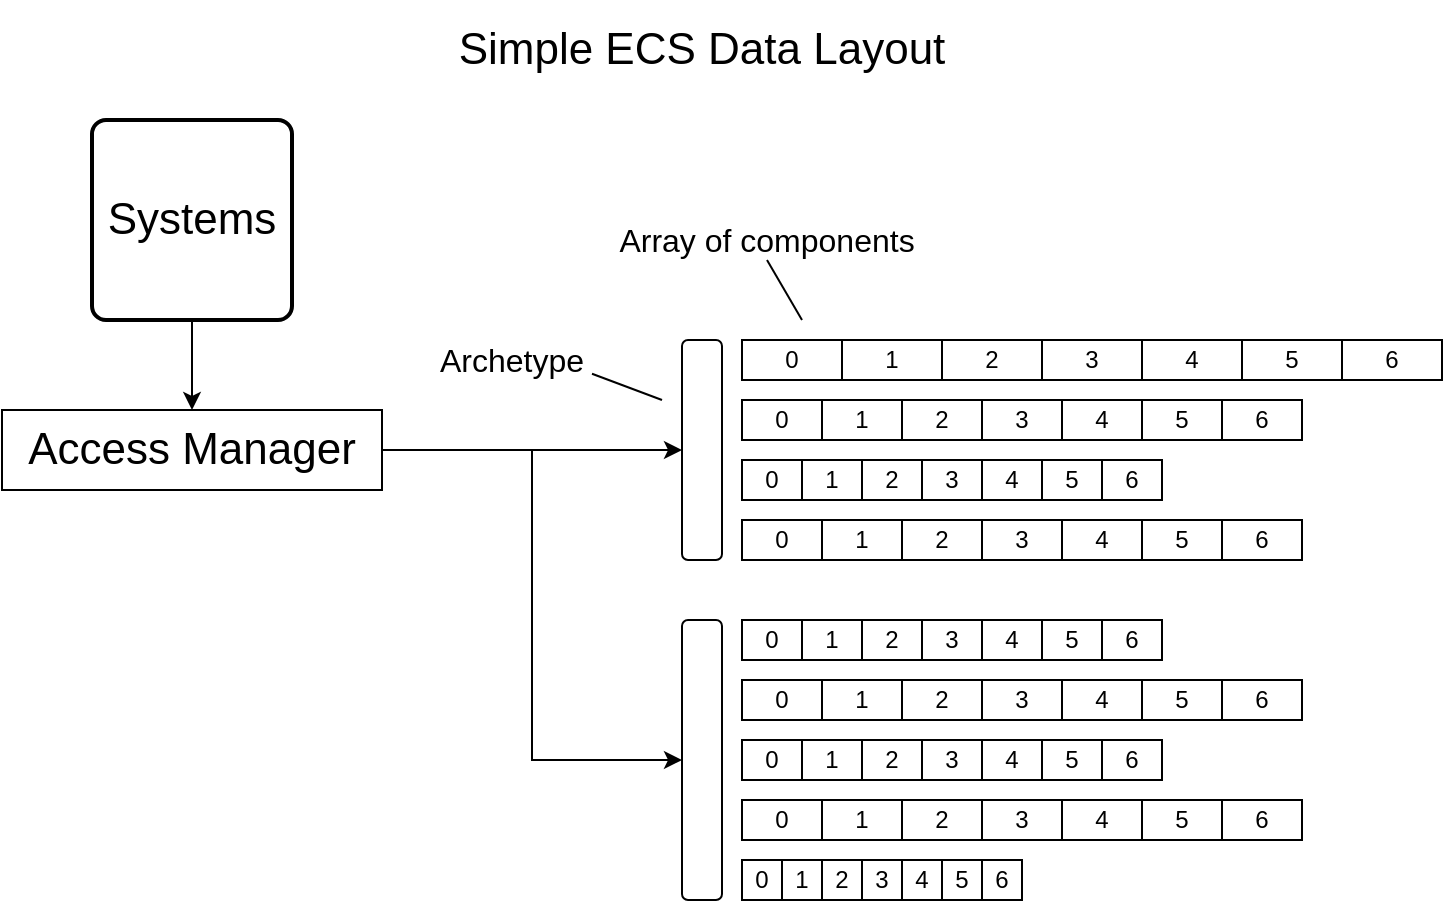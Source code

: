 <mxfile version="13.10.9" type="github" pages="2">
  <diagram id="MGtYckDk1e_mz4lWe_g5" name="Page-1">
    <mxGraphModel dx="1020" dy="703" grid="1" gridSize="10" guides="1" tooltips="1" connect="1" arrows="1" fold="1" page="1" pageScale="1" pageWidth="850" pageHeight="600" math="0" shadow="0">
      <root>
        <mxCell id="0" />
        <mxCell id="1" parent="0" />
        <mxCell id="2JHQKx7xsulP505j_aK_-2" value="" style="rounded=1;whiteSpace=wrap;html=1;" parent="1" vertex="1">
          <mxGeometry x="380" y="420" width="20" height="140" as="geometry" />
        </mxCell>
        <mxCell id="2JHQKx7xsulP505j_aK_-19" value="0" style="rounded=0;whiteSpace=wrap;html=1;" parent="1" vertex="1">
          <mxGeometry x="410" y="450" width="40" height="20" as="geometry" />
        </mxCell>
        <mxCell id="2JHQKx7xsulP505j_aK_-20" value="0" style="rounded=0;whiteSpace=wrap;html=1;" parent="1" vertex="1">
          <mxGeometry x="410" y="480" width="30" height="20" as="geometry" />
        </mxCell>
        <mxCell id="2JHQKx7xsulP505j_aK_-21" value="0" style="rounded=0;whiteSpace=wrap;html=1;" parent="1" vertex="1">
          <mxGeometry x="410" y="510" width="40" height="20" as="geometry" />
        </mxCell>
        <mxCell id="2JHQKx7xsulP505j_aK_-22" value="0" style="rounded=0;whiteSpace=wrap;html=1;" parent="1" vertex="1">
          <mxGeometry x="410" y="540" width="20" height="20" as="geometry" />
        </mxCell>
        <mxCell id="2JHQKx7xsulP505j_aK_-23" value="1" style="rounded=0;whiteSpace=wrap;html=1;" parent="1" vertex="1">
          <mxGeometry x="450" y="450" width="40" height="20" as="geometry" />
        </mxCell>
        <mxCell id="2JHQKx7xsulP505j_aK_-24" value="2" style="rounded=0;whiteSpace=wrap;html=1;" parent="1" vertex="1">
          <mxGeometry x="490" y="450" width="40" height="20" as="geometry" />
        </mxCell>
        <mxCell id="2JHQKx7xsulP505j_aK_-25" value="3" style="rounded=0;whiteSpace=wrap;html=1;" parent="1" vertex="1">
          <mxGeometry x="530" y="450" width="40" height="20" as="geometry" />
        </mxCell>
        <mxCell id="2JHQKx7xsulP505j_aK_-26" value="6" style="rounded=0;whiteSpace=wrap;html=1;" parent="1" vertex="1">
          <mxGeometry x="650" y="450" width="40" height="20" as="geometry" />
        </mxCell>
        <mxCell id="2JHQKx7xsulP505j_aK_-27" value="4" style="rounded=0;whiteSpace=wrap;html=1;" parent="1" vertex="1">
          <mxGeometry x="570" y="450" width="40" height="20" as="geometry" />
        </mxCell>
        <mxCell id="2JHQKx7xsulP505j_aK_-28" value="5" style="rounded=0;whiteSpace=wrap;html=1;" parent="1" vertex="1">
          <mxGeometry x="610" y="450" width="40" height="20" as="geometry" />
        </mxCell>
        <mxCell id="2JHQKx7xsulP505j_aK_-29" value="1" style="rounded=0;whiteSpace=wrap;html=1;" parent="1" vertex="1">
          <mxGeometry x="440" y="480" width="30" height="20" as="geometry" />
        </mxCell>
        <mxCell id="2JHQKx7xsulP505j_aK_-30" value="2" style="rounded=0;whiteSpace=wrap;html=1;" parent="1" vertex="1">
          <mxGeometry x="470" y="480" width="30" height="20" as="geometry" />
        </mxCell>
        <mxCell id="2JHQKx7xsulP505j_aK_-31" value="3" style="rounded=0;whiteSpace=wrap;html=1;" parent="1" vertex="1">
          <mxGeometry x="500" y="480" width="30" height="20" as="geometry" />
        </mxCell>
        <mxCell id="2JHQKx7xsulP505j_aK_-32" value="4" style="rounded=0;whiteSpace=wrap;html=1;" parent="1" vertex="1">
          <mxGeometry x="530" y="480" width="30" height="20" as="geometry" />
        </mxCell>
        <mxCell id="2JHQKx7xsulP505j_aK_-33" value="5" style="rounded=0;whiteSpace=wrap;html=1;" parent="1" vertex="1">
          <mxGeometry x="560" y="480" width="30" height="20" as="geometry" />
        </mxCell>
        <mxCell id="2JHQKx7xsulP505j_aK_-34" value="6" style="rounded=0;whiteSpace=wrap;html=1;" parent="1" vertex="1">
          <mxGeometry x="590" y="480" width="30" height="20" as="geometry" />
        </mxCell>
        <mxCell id="2JHQKx7xsulP505j_aK_-35" value="1" style="rounded=0;whiteSpace=wrap;html=1;" parent="1" vertex="1">
          <mxGeometry x="450" y="510" width="40" height="20" as="geometry" />
        </mxCell>
        <mxCell id="2JHQKx7xsulP505j_aK_-36" value="2" style="rounded=0;whiteSpace=wrap;html=1;" parent="1" vertex="1">
          <mxGeometry x="490" y="510" width="40" height="20" as="geometry" />
        </mxCell>
        <mxCell id="2JHQKx7xsulP505j_aK_-37" value="3" style="rounded=0;whiteSpace=wrap;html=1;" parent="1" vertex="1">
          <mxGeometry x="530" y="510" width="40" height="20" as="geometry" />
        </mxCell>
        <mxCell id="2JHQKx7xsulP505j_aK_-38" value="4" style="rounded=0;whiteSpace=wrap;html=1;" parent="1" vertex="1">
          <mxGeometry x="570" y="510" width="40" height="20" as="geometry" />
        </mxCell>
        <mxCell id="2JHQKx7xsulP505j_aK_-39" value="5" style="rounded=0;whiteSpace=wrap;html=1;" parent="1" vertex="1">
          <mxGeometry x="610" y="510" width="40" height="20" as="geometry" />
        </mxCell>
        <mxCell id="2JHQKx7xsulP505j_aK_-40" value="6" style="rounded=0;whiteSpace=wrap;html=1;" parent="1" vertex="1">
          <mxGeometry x="650" y="510" width="40" height="20" as="geometry" />
        </mxCell>
        <mxCell id="2JHQKx7xsulP505j_aK_-41" value="1" style="rounded=0;whiteSpace=wrap;html=1;" parent="1" vertex="1">
          <mxGeometry x="430" y="540" width="20" height="20" as="geometry" />
        </mxCell>
        <mxCell id="2JHQKx7xsulP505j_aK_-42" value="2" style="rounded=0;whiteSpace=wrap;html=1;" parent="1" vertex="1">
          <mxGeometry x="450" y="540" width="20" height="20" as="geometry" />
        </mxCell>
        <mxCell id="2JHQKx7xsulP505j_aK_-43" value="3" style="rounded=0;whiteSpace=wrap;html=1;" parent="1" vertex="1">
          <mxGeometry x="470" y="540" width="20" height="20" as="geometry" />
        </mxCell>
        <mxCell id="2JHQKx7xsulP505j_aK_-44" value="4" style="rounded=0;whiteSpace=wrap;html=1;" parent="1" vertex="1">
          <mxGeometry x="490" y="540" width="20" height="20" as="geometry" />
        </mxCell>
        <mxCell id="2JHQKx7xsulP505j_aK_-45" value="5" style="rounded=0;whiteSpace=wrap;html=1;" parent="1" vertex="1">
          <mxGeometry x="510" y="540" width="20" height="20" as="geometry" />
        </mxCell>
        <mxCell id="2JHQKx7xsulP505j_aK_-46" value="6" style="rounded=0;whiteSpace=wrap;html=1;" parent="1" vertex="1">
          <mxGeometry x="530" y="540" width="20" height="20" as="geometry" />
        </mxCell>
        <mxCell id="2JHQKx7xsulP505j_aK_-53" value="" style="rounded=1;whiteSpace=wrap;html=1;" parent="1" vertex="1">
          <mxGeometry x="380" y="280" width="20" height="110" as="geometry" />
        </mxCell>
        <mxCell id="2JHQKx7xsulP505j_aK_-54" value="0" style="rounded=0;whiteSpace=wrap;html=1;" parent="1" vertex="1">
          <mxGeometry x="410" y="280" width="50" height="20" as="geometry" />
        </mxCell>
        <mxCell id="2JHQKx7xsulP505j_aK_-55" value="0" style="rounded=0;whiteSpace=wrap;html=1;" parent="1" vertex="1">
          <mxGeometry x="410" y="340" width="30" height="20" as="geometry" />
        </mxCell>
        <mxCell id="2JHQKx7xsulP505j_aK_-56" value="0" style="rounded=0;whiteSpace=wrap;html=1;" parent="1" vertex="1">
          <mxGeometry x="410" y="310" width="40" height="20" as="geometry" />
        </mxCell>
        <mxCell id="2JHQKx7xsulP505j_aK_-58" value="1" style="rounded=0;whiteSpace=wrap;html=1;" parent="1" vertex="1">
          <mxGeometry x="460" y="280" width="50" height="20" as="geometry" />
        </mxCell>
        <mxCell id="2JHQKx7xsulP505j_aK_-59" value="2" style="rounded=0;whiteSpace=wrap;html=1;" parent="1" vertex="1">
          <mxGeometry x="510" y="280" width="50" height="20" as="geometry" />
        </mxCell>
        <mxCell id="2JHQKx7xsulP505j_aK_-64" value="1" style="rounded=0;whiteSpace=wrap;html=1;" parent="1" vertex="1">
          <mxGeometry x="440" y="340" width="30" height="20" as="geometry" />
        </mxCell>
        <mxCell id="2JHQKx7xsulP505j_aK_-65" value="2" style="rounded=0;whiteSpace=wrap;html=1;" parent="1" vertex="1">
          <mxGeometry x="470" y="340" width="30" height="20" as="geometry" />
        </mxCell>
        <mxCell id="2JHQKx7xsulP505j_aK_-66" value="3" style="rounded=0;whiteSpace=wrap;html=1;" parent="1" vertex="1">
          <mxGeometry x="500" y="340" width="30" height="20" as="geometry" />
        </mxCell>
        <mxCell id="2JHQKx7xsulP505j_aK_-67" value="4" style="rounded=0;whiteSpace=wrap;html=1;" parent="1" vertex="1">
          <mxGeometry x="530" y="340" width="30" height="20" as="geometry" />
        </mxCell>
        <mxCell id="2JHQKx7xsulP505j_aK_-68" value="5" style="rounded=0;whiteSpace=wrap;html=1;" parent="1" vertex="1">
          <mxGeometry x="560" y="340" width="30" height="20" as="geometry" />
        </mxCell>
        <mxCell id="2JHQKx7xsulP505j_aK_-69" value="6" style="rounded=0;whiteSpace=wrap;html=1;" parent="1" vertex="1">
          <mxGeometry x="590" y="340" width="30" height="20" as="geometry" />
        </mxCell>
        <mxCell id="2JHQKx7xsulP505j_aK_-70" value="1" style="rounded=0;whiteSpace=wrap;html=1;" parent="1" vertex="1">
          <mxGeometry x="450" y="310" width="40" height="20" as="geometry" />
        </mxCell>
        <mxCell id="2JHQKx7xsulP505j_aK_-71" value="2" style="rounded=0;whiteSpace=wrap;html=1;" parent="1" vertex="1">
          <mxGeometry x="490" y="310" width="40" height="20" as="geometry" />
        </mxCell>
        <mxCell id="2JHQKx7xsulP505j_aK_-72" value="3" style="rounded=0;whiteSpace=wrap;html=1;" parent="1" vertex="1">
          <mxGeometry x="530" y="310" width="40" height="20" as="geometry" />
        </mxCell>
        <mxCell id="2JHQKx7xsulP505j_aK_-73" value="4" style="rounded=0;whiteSpace=wrap;html=1;" parent="1" vertex="1">
          <mxGeometry x="570" y="310" width="40" height="20" as="geometry" />
        </mxCell>
        <mxCell id="2JHQKx7xsulP505j_aK_-74" value="5" style="rounded=0;whiteSpace=wrap;html=1;" parent="1" vertex="1">
          <mxGeometry x="610" y="310" width="40" height="20" as="geometry" />
        </mxCell>
        <mxCell id="2JHQKx7xsulP505j_aK_-75" value="6" style="rounded=0;whiteSpace=wrap;html=1;" parent="1" vertex="1">
          <mxGeometry x="650" y="310" width="40" height="20" as="geometry" />
        </mxCell>
        <mxCell id="2JHQKx7xsulP505j_aK_-83" value="3" style="rounded=0;whiteSpace=wrap;html=1;" parent="1" vertex="1">
          <mxGeometry x="560" y="280" width="50" height="20" as="geometry" />
        </mxCell>
        <mxCell id="2JHQKx7xsulP505j_aK_-84" value="4" style="rounded=0;whiteSpace=wrap;html=1;" parent="1" vertex="1">
          <mxGeometry x="610" y="280" width="50" height="20" as="geometry" />
        </mxCell>
        <mxCell id="2JHQKx7xsulP505j_aK_-85" value="5" style="rounded=0;whiteSpace=wrap;html=1;" parent="1" vertex="1">
          <mxGeometry x="660" y="280" width="50" height="20" as="geometry" />
        </mxCell>
        <mxCell id="2JHQKx7xsulP505j_aK_-86" value="6" style="rounded=0;whiteSpace=wrap;html=1;" parent="1" vertex="1">
          <mxGeometry x="710" y="280" width="50" height="20" as="geometry" />
        </mxCell>
        <mxCell id="2JHQKx7xsulP505j_aK_-87" value="0" style="rounded=0;whiteSpace=wrap;html=1;" parent="1" vertex="1">
          <mxGeometry x="410" y="370" width="40" height="20" as="geometry" />
        </mxCell>
        <mxCell id="2JHQKx7xsulP505j_aK_-88" value="1" style="rounded=0;whiteSpace=wrap;html=1;" parent="1" vertex="1">
          <mxGeometry x="450" y="370" width="40" height="20" as="geometry" />
        </mxCell>
        <mxCell id="2JHQKx7xsulP505j_aK_-89" value="2" style="rounded=0;whiteSpace=wrap;html=1;" parent="1" vertex="1">
          <mxGeometry x="490" y="370" width="40" height="20" as="geometry" />
        </mxCell>
        <mxCell id="2JHQKx7xsulP505j_aK_-90" value="3" style="rounded=0;whiteSpace=wrap;html=1;" parent="1" vertex="1">
          <mxGeometry x="530" y="370" width="40" height="20" as="geometry" />
        </mxCell>
        <mxCell id="2JHQKx7xsulP505j_aK_-91" value="4" style="rounded=0;whiteSpace=wrap;html=1;" parent="1" vertex="1">
          <mxGeometry x="570" y="370" width="40" height="20" as="geometry" />
        </mxCell>
        <mxCell id="2JHQKx7xsulP505j_aK_-92" value="5" style="rounded=0;whiteSpace=wrap;html=1;" parent="1" vertex="1">
          <mxGeometry x="610" y="370" width="40" height="20" as="geometry" />
        </mxCell>
        <mxCell id="2JHQKx7xsulP505j_aK_-93" value="6" style="rounded=0;whiteSpace=wrap;html=1;" parent="1" vertex="1">
          <mxGeometry x="650" y="370" width="40" height="20" as="geometry" />
        </mxCell>
        <mxCell id="2JHQKx7xsulP505j_aK_-94" value="Archetype" style="text;html=1;strokeColor=none;fillColor=none;align=center;verticalAlign=middle;whiteSpace=wrap;rounded=0;fontSize=16;" parent="1" vertex="1">
          <mxGeometry x="255" y="276.25" width="80" height="27.5" as="geometry" />
        </mxCell>
        <mxCell id="2JHQKx7xsulP505j_aK_-98" value="0" style="rounded=0;whiteSpace=wrap;html=1;" parent="1" vertex="1">
          <mxGeometry x="410" y="420" width="30" height="20" as="geometry" />
        </mxCell>
        <mxCell id="2JHQKx7xsulP505j_aK_-99" value="1" style="rounded=0;whiteSpace=wrap;html=1;" parent="1" vertex="1">
          <mxGeometry x="440" y="420" width="30" height="20" as="geometry" />
        </mxCell>
        <mxCell id="2JHQKx7xsulP505j_aK_-100" value="2" style="rounded=0;whiteSpace=wrap;html=1;" parent="1" vertex="1">
          <mxGeometry x="470" y="420" width="30" height="20" as="geometry" />
        </mxCell>
        <mxCell id="2JHQKx7xsulP505j_aK_-101" value="3" style="rounded=0;whiteSpace=wrap;html=1;" parent="1" vertex="1">
          <mxGeometry x="500" y="420" width="30" height="20" as="geometry" />
        </mxCell>
        <mxCell id="2JHQKx7xsulP505j_aK_-102" value="4" style="rounded=0;whiteSpace=wrap;html=1;" parent="1" vertex="1">
          <mxGeometry x="530" y="420" width="30" height="20" as="geometry" />
        </mxCell>
        <mxCell id="2JHQKx7xsulP505j_aK_-103" value="5" style="rounded=0;whiteSpace=wrap;html=1;" parent="1" vertex="1">
          <mxGeometry x="560" y="420" width="30" height="20" as="geometry" />
        </mxCell>
        <mxCell id="2JHQKx7xsulP505j_aK_-104" value="6" style="rounded=0;whiteSpace=wrap;html=1;" parent="1" vertex="1">
          <mxGeometry x="590" y="420" width="30" height="20" as="geometry" />
        </mxCell>
        <mxCell id="2JHQKx7xsulP505j_aK_-105" value="Array of components" style="text;html=1;strokeColor=none;fillColor=none;align=center;verticalAlign=middle;whiteSpace=wrap;rounded=0;fontSize=16;" parent="1" vertex="1">
          <mxGeometry x="335" y="220" width="175" height="20" as="geometry" />
        </mxCell>
        <mxCell id="2JHQKx7xsulP505j_aK_-106" value="Simple ECS Data Layout" style="text;html=1;strokeColor=none;fillColor=none;align=center;verticalAlign=middle;whiteSpace=wrap;rounded=0;fontSize=22;" parent="1" vertex="1">
          <mxGeometry x="190" y="110" width="400" height="50" as="geometry" />
        </mxCell>
        <mxCell id="2JHQKx7xsulP505j_aK_-108" style="edgeStyle=orthogonalEdgeStyle;rounded=0;orthogonalLoop=1;jettySize=auto;html=1;exitX=1;exitY=0.5;exitDx=0;exitDy=0;entryX=0;entryY=0.5;entryDx=0;entryDy=0;fontSize=22;" parent="1" source="2JHQKx7xsulP505j_aK_-107" target="2JHQKx7xsulP505j_aK_-53" edge="1">
          <mxGeometry relative="1" as="geometry" />
        </mxCell>
        <mxCell id="2JHQKx7xsulP505j_aK_-110" style="edgeStyle=orthogonalEdgeStyle;rounded=0;orthogonalLoop=1;jettySize=auto;html=1;exitX=1;exitY=0.5;exitDx=0;exitDy=0;entryX=0;entryY=0.5;entryDx=0;entryDy=0;fontSize=22;" parent="1" source="2JHQKx7xsulP505j_aK_-107" target="2JHQKx7xsulP505j_aK_-2" edge="1">
          <mxGeometry relative="1" as="geometry" />
        </mxCell>
        <mxCell id="2JHQKx7xsulP505j_aK_-107" value="Access Manager" style="rounded=0;whiteSpace=wrap;html=1;fontSize=22;" parent="1" vertex="1">
          <mxGeometry x="40" y="315" width="190" height="40" as="geometry" />
        </mxCell>
        <mxCell id="2JHQKx7xsulP505j_aK_-114" value="" style="endArrow=none;html=1;rounded=0;fontSize=22;exitX=1;exitY=0.75;exitDx=0;exitDy=0;" parent="1" source="2JHQKx7xsulP505j_aK_-94" edge="1">
          <mxGeometry relative="1" as="geometry">
            <mxPoint x="340" y="290" as="sourcePoint" />
            <mxPoint x="370" y="310" as="targetPoint" />
          </mxGeometry>
        </mxCell>
        <mxCell id="2JHQKx7xsulP505j_aK_-117" value="" style="endArrow=none;html=1;rounded=0;fontSize=22;exitX=0.5;exitY=1;exitDx=0;exitDy=0;" parent="1" source="2JHQKx7xsulP505j_aK_-105" edge="1">
          <mxGeometry relative="1" as="geometry">
            <mxPoint x="510" y="250" as="sourcePoint" />
            <mxPoint x="440" y="270" as="targetPoint" />
          </mxGeometry>
        </mxCell>
        <mxCell id="2JHQKx7xsulP505j_aK_-119" style="edgeStyle=orthogonalEdgeStyle;rounded=0;orthogonalLoop=1;jettySize=auto;html=1;exitX=0.5;exitY=1;exitDx=0;exitDy=0;entryX=0.5;entryY=0;entryDx=0;entryDy=0;fontSize=22;" parent="1" source="2JHQKx7xsulP505j_aK_-118" target="2JHQKx7xsulP505j_aK_-107" edge="1">
          <mxGeometry relative="1" as="geometry" />
        </mxCell>
        <mxCell id="2JHQKx7xsulP505j_aK_-118" value="Systems" style="rounded=1;whiteSpace=wrap;html=1;absoluteArcSize=1;arcSize=14;strokeWidth=2;fontSize=22;" parent="1" vertex="1">
          <mxGeometry x="85" y="170" width="100" height="100" as="geometry" />
        </mxCell>
      </root>
    </mxGraphModel>
  </diagram>
  <diagram id="N3f32ZxWgrhGDRa5PaYo" name="Page-2">
    <mxGraphModel dx="1020" dy="703" grid="1" gridSize="10" guides="1" tooltips="1" connect="1" arrows="1" fold="1" page="1" pageScale="1" pageWidth="850" pageHeight="600" math="0" shadow="0">
      <root>
        <mxCell id="M4VPiQQbY_YrTLXrPLHt-0" />
        <mxCell id="M4VPiQQbY_YrTLXrPLHt-1" parent="M4VPiQQbY_YrTLXrPLHt-0" />
        <mxCell id="5zmC2urYJyph9ApmrQOe-0" value="" style="rounded=1;whiteSpace=wrap;html=1;" vertex="1" parent="M4VPiQQbY_YrTLXrPLHt-1">
          <mxGeometry x="380" y="420" width="20" height="140" as="geometry" />
        </mxCell>
        <mxCell id="5zmC2urYJyph9ApmrQOe-1" value="0" style="rounded=0;whiteSpace=wrap;html=1;" vertex="1" parent="M4VPiQQbY_YrTLXrPLHt-1">
          <mxGeometry x="410" y="450" width="40" height="20" as="geometry" />
        </mxCell>
        <mxCell id="5zmC2urYJyph9ApmrQOe-2" value="0" style="rounded=0;whiteSpace=wrap;html=1;" vertex="1" parent="M4VPiQQbY_YrTLXrPLHt-1">
          <mxGeometry x="410" y="480" width="30" height="20" as="geometry" />
        </mxCell>
        <mxCell id="5zmC2urYJyph9ApmrQOe-3" value="0" style="rounded=0;whiteSpace=wrap;html=1;" vertex="1" parent="M4VPiQQbY_YrTLXrPLHt-1">
          <mxGeometry x="410" y="510" width="40" height="20" as="geometry" />
        </mxCell>
        <mxCell id="5zmC2urYJyph9ApmrQOe-4" value="0" style="rounded=0;whiteSpace=wrap;html=1;" vertex="1" parent="M4VPiQQbY_YrTLXrPLHt-1">
          <mxGeometry x="410" y="540" width="20" height="20" as="geometry" />
        </mxCell>
        <mxCell id="5zmC2urYJyph9ApmrQOe-5" value="1" style="rounded=0;whiteSpace=wrap;html=1;" vertex="1" parent="M4VPiQQbY_YrTLXrPLHt-1">
          <mxGeometry x="450" y="450" width="40" height="20" as="geometry" />
        </mxCell>
        <mxCell id="5zmC2urYJyph9ApmrQOe-6" value="2" style="rounded=0;whiteSpace=wrap;html=1;" vertex="1" parent="M4VPiQQbY_YrTLXrPLHt-1">
          <mxGeometry x="490" y="450" width="40" height="20" as="geometry" />
        </mxCell>
        <mxCell id="5zmC2urYJyph9ApmrQOe-7" value="3" style="rounded=0;whiteSpace=wrap;html=1;" vertex="1" parent="M4VPiQQbY_YrTLXrPLHt-1">
          <mxGeometry x="530" y="450" width="40" height="20" as="geometry" />
        </mxCell>
        <mxCell id="5zmC2urYJyph9ApmrQOe-8" value="6" style="rounded=0;whiteSpace=wrap;html=1;" vertex="1" parent="M4VPiQQbY_YrTLXrPLHt-1">
          <mxGeometry x="650" y="450" width="40" height="20" as="geometry" />
        </mxCell>
        <mxCell id="5zmC2urYJyph9ApmrQOe-9" value="4" style="rounded=0;whiteSpace=wrap;html=1;" vertex="1" parent="M4VPiQQbY_YrTLXrPLHt-1">
          <mxGeometry x="570" y="450" width="40" height="20" as="geometry" />
        </mxCell>
        <mxCell id="5zmC2urYJyph9ApmrQOe-10" value="5" style="rounded=0;whiteSpace=wrap;html=1;" vertex="1" parent="M4VPiQQbY_YrTLXrPLHt-1">
          <mxGeometry x="610" y="450" width="40" height="20" as="geometry" />
        </mxCell>
        <mxCell id="5zmC2urYJyph9ApmrQOe-11" value="1" style="rounded=0;whiteSpace=wrap;html=1;" vertex="1" parent="M4VPiQQbY_YrTLXrPLHt-1">
          <mxGeometry x="440" y="480" width="30" height="20" as="geometry" />
        </mxCell>
        <mxCell id="5zmC2urYJyph9ApmrQOe-12" value="2" style="rounded=0;whiteSpace=wrap;html=1;" vertex="1" parent="M4VPiQQbY_YrTLXrPLHt-1">
          <mxGeometry x="470" y="480" width="30" height="20" as="geometry" />
        </mxCell>
        <mxCell id="5zmC2urYJyph9ApmrQOe-13" value="3" style="rounded=0;whiteSpace=wrap;html=1;" vertex="1" parent="M4VPiQQbY_YrTLXrPLHt-1">
          <mxGeometry x="500" y="480" width="30" height="20" as="geometry" />
        </mxCell>
        <mxCell id="5zmC2urYJyph9ApmrQOe-14" value="4" style="rounded=0;whiteSpace=wrap;html=1;" vertex="1" parent="M4VPiQQbY_YrTLXrPLHt-1">
          <mxGeometry x="530" y="480" width="30" height="20" as="geometry" />
        </mxCell>
        <mxCell id="5zmC2urYJyph9ApmrQOe-15" value="5" style="rounded=0;whiteSpace=wrap;html=1;" vertex="1" parent="M4VPiQQbY_YrTLXrPLHt-1">
          <mxGeometry x="560" y="480" width="30" height="20" as="geometry" />
        </mxCell>
        <mxCell id="5zmC2urYJyph9ApmrQOe-16" value="6" style="rounded=0;whiteSpace=wrap;html=1;" vertex="1" parent="M4VPiQQbY_YrTLXrPLHt-1">
          <mxGeometry x="590" y="480" width="30" height="20" as="geometry" />
        </mxCell>
        <mxCell id="5zmC2urYJyph9ApmrQOe-17" value="1" style="rounded=0;whiteSpace=wrap;html=1;" vertex="1" parent="M4VPiQQbY_YrTLXrPLHt-1">
          <mxGeometry x="450" y="510" width="40" height="20" as="geometry" />
        </mxCell>
        <mxCell id="5zmC2urYJyph9ApmrQOe-18" value="2" style="rounded=0;whiteSpace=wrap;html=1;" vertex="1" parent="M4VPiQQbY_YrTLXrPLHt-1">
          <mxGeometry x="490" y="510" width="40" height="20" as="geometry" />
        </mxCell>
        <mxCell id="5zmC2urYJyph9ApmrQOe-19" value="3" style="rounded=0;whiteSpace=wrap;html=1;" vertex="1" parent="M4VPiQQbY_YrTLXrPLHt-1">
          <mxGeometry x="530" y="510" width="40" height="20" as="geometry" />
        </mxCell>
        <mxCell id="5zmC2urYJyph9ApmrQOe-20" value="4" style="rounded=0;whiteSpace=wrap;html=1;" vertex="1" parent="M4VPiQQbY_YrTLXrPLHt-1">
          <mxGeometry x="570" y="510" width="40" height="20" as="geometry" />
        </mxCell>
        <mxCell id="5zmC2urYJyph9ApmrQOe-21" value="5" style="rounded=0;whiteSpace=wrap;html=1;" vertex="1" parent="M4VPiQQbY_YrTLXrPLHt-1">
          <mxGeometry x="610" y="510" width="40" height="20" as="geometry" />
        </mxCell>
        <mxCell id="5zmC2urYJyph9ApmrQOe-22" value="6" style="rounded=0;whiteSpace=wrap;html=1;" vertex="1" parent="M4VPiQQbY_YrTLXrPLHt-1">
          <mxGeometry x="650" y="510" width="40" height="20" as="geometry" />
        </mxCell>
        <mxCell id="5zmC2urYJyph9ApmrQOe-23" value="1" style="rounded=0;whiteSpace=wrap;html=1;" vertex="1" parent="M4VPiQQbY_YrTLXrPLHt-1">
          <mxGeometry x="430" y="540" width="20" height="20" as="geometry" />
        </mxCell>
        <mxCell id="5zmC2urYJyph9ApmrQOe-24" value="2" style="rounded=0;whiteSpace=wrap;html=1;" vertex="1" parent="M4VPiQQbY_YrTLXrPLHt-1">
          <mxGeometry x="450" y="540" width="20" height="20" as="geometry" />
        </mxCell>
        <mxCell id="5zmC2urYJyph9ApmrQOe-25" value="3" style="rounded=0;whiteSpace=wrap;html=1;" vertex="1" parent="M4VPiQQbY_YrTLXrPLHt-1">
          <mxGeometry x="470" y="540" width="20" height="20" as="geometry" />
        </mxCell>
        <mxCell id="5zmC2urYJyph9ApmrQOe-26" value="4" style="rounded=0;whiteSpace=wrap;html=1;" vertex="1" parent="M4VPiQQbY_YrTLXrPLHt-1">
          <mxGeometry x="490" y="540" width="20" height="20" as="geometry" />
        </mxCell>
        <mxCell id="5zmC2urYJyph9ApmrQOe-27" value="5" style="rounded=0;whiteSpace=wrap;html=1;" vertex="1" parent="M4VPiQQbY_YrTLXrPLHt-1">
          <mxGeometry x="510" y="540" width="20" height="20" as="geometry" />
        </mxCell>
        <mxCell id="5zmC2urYJyph9ApmrQOe-28" value="6" style="rounded=0;whiteSpace=wrap;html=1;" vertex="1" parent="M4VPiQQbY_YrTLXrPLHt-1">
          <mxGeometry x="530" y="540" width="20" height="20" as="geometry" />
        </mxCell>
        <mxCell id="5zmC2urYJyph9ApmrQOe-29" value="" style="rounded=1;whiteSpace=wrap;html=1;" vertex="1" parent="M4VPiQQbY_YrTLXrPLHt-1">
          <mxGeometry x="380" y="280" width="20" height="110" as="geometry" />
        </mxCell>
        <mxCell id="5zmC2urYJyph9ApmrQOe-30" value="0" style="rounded=0;whiteSpace=wrap;html=1;" vertex="1" parent="M4VPiQQbY_YrTLXrPLHt-1">
          <mxGeometry x="410" y="280" width="50" height="20" as="geometry" />
        </mxCell>
        <mxCell id="5zmC2urYJyph9ApmrQOe-31" value="0" style="rounded=0;whiteSpace=wrap;html=1;" vertex="1" parent="M4VPiQQbY_YrTLXrPLHt-1">
          <mxGeometry x="410" y="340" width="30" height="20" as="geometry" />
        </mxCell>
        <mxCell id="5zmC2urYJyph9ApmrQOe-32" value="0" style="rounded=0;whiteSpace=wrap;html=1;" vertex="1" parent="M4VPiQQbY_YrTLXrPLHt-1">
          <mxGeometry x="410" y="310" width="40" height="20" as="geometry" />
        </mxCell>
        <mxCell id="5zmC2urYJyph9ApmrQOe-33" value="1" style="rounded=0;whiteSpace=wrap;html=1;" vertex="1" parent="M4VPiQQbY_YrTLXrPLHt-1">
          <mxGeometry x="460" y="280" width="50" height="20" as="geometry" />
        </mxCell>
        <mxCell id="5zmC2urYJyph9ApmrQOe-34" value="2" style="rounded=0;whiteSpace=wrap;html=1;" vertex="1" parent="M4VPiQQbY_YrTLXrPLHt-1">
          <mxGeometry x="510" y="280" width="50" height="20" as="geometry" />
        </mxCell>
        <mxCell id="5zmC2urYJyph9ApmrQOe-35" value="1" style="rounded=0;whiteSpace=wrap;html=1;" vertex="1" parent="M4VPiQQbY_YrTLXrPLHt-1">
          <mxGeometry x="440" y="340" width="30" height="20" as="geometry" />
        </mxCell>
        <mxCell id="5zmC2urYJyph9ApmrQOe-36" value="2" style="rounded=0;whiteSpace=wrap;html=1;" vertex="1" parent="M4VPiQQbY_YrTLXrPLHt-1">
          <mxGeometry x="470" y="340" width="30" height="20" as="geometry" />
        </mxCell>
        <mxCell id="5zmC2urYJyph9ApmrQOe-37" value="3" style="rounded=0;whiteSpace=wrap;html=1;" vertex="1" parent="M4VPiQQbY_YrTLXrPLHt-1">
          <mxGeometry x="500" y="340" width="30" height="20" as="geometry" />
        </mxCell>
        <mxCell id="5zmC2urYJyph9ApmrQOe-38" value="4" style="rounded=0;whiteSpace=wrap;html=1;" vertex="1" parent="M4VPiQQbY_YrTLXrPLHt-1">
          <mxGeometry x="530" y="340" width="30" height="20" as="geometry" />
        </mxCell>
        <mxCell id="5zmC2urYJyph9ApmrQOe-39" value="5" style="rounded=0;whiteSpace=wrap;html=1;" vertex="1" parent="M4VPiQQbY_YrTLXrPLHt-1">
          <mxGeometry x="560" y="340" width="30" height="20" as="geometry" />
        </mxCell>
        <mxCell id="5zmC2urYJyph9ApmrQOe-40" value="6" style="rounded=0;whiteSpace=wrap;html=1;" vertex="1" parent="M4VPiQQbY_YrTLXrPLHt-1">
          <mxGeometry x="590" y="340" width="30" height="20" as="geometry" />
        </mxCell>
        <mxCell id="5zmC2urYJyph9ApmrQOe-41" value="1" style="rounded=0;whiteSpace=wrap;html=1;" vertex="1" parent="M4VPiQQbY_YrTLXrPLHt-1">
          <mxGeometry x="450" y="310" width="40" height="20" as="geometry" />
        </mxCell>
        <mxCell id="5zmC2urYJyph9ApmrQOe-42" value="2" style="rounded=0;whiteSpace=wrap;html=1;" vertex="1" parent="M4VPiQQbY_YrTLXrPLHt-1">
          <mxGeometry x="490" y="310" width="40" height="20" as="geometry" />
        </mxCell>
        <mxCell id="5zmC2urYJyph9ApmrQOe-43" value="3" style="rounded=0;whiteSpace=wrap;html=1;" vertex="1" parent="M4VPiQQbY_YrTLXrPLHt-1">
          <mxGeometry x="530" y="310" width="40" height="20" as="geometry" />
        </mxCell>
        <mxCell id="5zmC2urYJyph9ApmrQOe-44" value="4" style="rounded=0;whiteSpace=wrap;html=1;" vertex="1" parent="M4VPiQQbY_YrTLXrPLHt-1">
          <mxGeometry x="570" y="310" width="40" height="20" as="geometry" />
        </mxCell>
        <mxCell id="5zmC2urYJyph9ApmrQOe-45" value="5" style="rounded=0;whiteSpace=wrap;html=1;" vertex="1" parent="M4VPiQQbY_YrTLXrPLHt-1">
          <mxGeometry x="610" y="310" width="40" height="20" as="geometry" />
        </mxCell>
        <mxCell id="5zmC2urYJyph9ApmrQOe-46" value="6" style="rounded=0;whiteSpace=wrap;html=1;" vertex="1" parent="M4VPiQQbY_YrTLXrPLHt-1">
          <mxGeometry x="650" y="310" width="40" height="20" as="geometry" />
        </mxCell>
        <mxCell id="5zmC2urYJyph9ApmrQOe-47" value="3" style="rounded=0;whiteSpace=wrap;html=1;" vertex="1" parent="M4VPiQQbY_YrTLXrPLHt-1">
          <mxGeometry x="560" y="280" width="50" height="20" as="geometry" />
        </mxCell>
        <mxCell id="5zmC2urYJyph9ApmrQOe-48" value="4" style="rounded=0;whiteSpace=wrap;html=1;" vertex="1" parent="M4VPiQQbY_YrTLXrPLHt-1">
          <mxGeometry x="610" y="280" width="50" height="20" as="geometry" />
        </mxCell>
        <mxCell id="5zmC2urYJyph9ApmrQOe-49" value="5" style="rounded=0;whiteSpace=wrap;html=1;" vertex="1" parent="M4VPiQQbY_YrTLXrPLHt-1">
          <mxGeometry x="660" y="280" width="50" height="20" as="geometry" />
        </mxCell>
        <mxCell id="5zmC2urYJyph9ApmrQOe-50" value="6" style="rounded=0;whiteSpace=wrap;html=1;" vertex="1" parent="M4VPiQQbY_YrTLXrPLHt-1">
          <mxGeometry x="710" y="280" width="50" height="20" as="geometry" />
        </mxCell>
        <mxCell id="5zmC2urYJyph9ApmrQOe-51" value="0" style="rounded=0;whiteSpace=wrap;html=1;" vertex="1" parent="M4VPiQQbY_YrTLXrPLHt-1">
          <mxGeometry x="410" y="370" width="40" height="20" as="geometry" />
        </mxCell>
        <mxCell id="5zmC2urYJyph9ApmrQOe-52" value="1" style="rounded=0;whiteSpace=wrap;html=1;" vertex="1" parent="M4VPiQQbY_YrTLXrPLHt-1">
          <mxGeometry x="450" y="370" width="40" height="20" as="geometry" />
        </mxCell>
        <mxCell id="5zmC2urYJyph9ApmrQOe-53" value="2" style="rounded=0;whiteSpace=wrap;html=1;" vertex="1" parent="M4VPiQQbY_YrTLXrPLHt-1">
          <mxGeometry x="490" y="370" width="40" height="20" as="geometry" />
        </mxCell>
        <mxCell id="5zmC2urYJyph9ApmrQOe-54" value="3" style="rounded=0;whiteSpace=wrap;html=1;" vertex="1" parent="M4VPiQQbY_YrTLXrPLHt-1">
          <mxGeometry x="530" y="370" width="40" height="20" as="geometry" />
        </mxCell>
        <mxCell id="5zmC2urYJyph9ApmrQOe-55" value="4" style="rounded=0;whiteSpace=wrap;html=1;" vertex="1" parent="M4VPiQQbY_YrTLXrPLHt-1">
          <mxGeometry x="570" y="370" width="40" height="20" as="geometry" />
        </mxCell>
        <mxCell id="5zmC2urYJyph9ApmrQOe-56" value="5" style="rounded=0;whiteSpace=wrap;html=1;" vertex="1" parent="M4VPiQQbY_YrTLXrPLHt-1">
          <mxGeometry x="610" y="370" width="40" height="20" as="geometry" />
        </mxCell>
        <mxCell id="5zmC2urYJyph9ApmrQOe-57" value="6" style="rounded=0;whiteSpace=wrap;html=1;" vertex="1" parent="M4VPiQQbY_YrTLXrPLHt-1">
          <mxGeometry x="650" y="370" width="40" height="20" as="geometry" />
        </mxCell>
        <mxCell id="5zmC2urYJyph9ApmrQOe-58" value="Archetype" style="text;html=1;strokeColor=none;fillColor=none;align=center;verticalAlign=middle;whiteSpace=wrap;rounded=0;fontSize=16;" vertex="1" parent="M4VPiQQbY_YrTLXrPLHt-1">
          <mxGeometry x="255" y="276.25" width="80" height="27.5" as="geometry" />
        </mxCell>
        <mxCell id="5zmC2urYJyph9ApmrQOe-59" value="0" style="rounded=0;whiteSpace=wrap;html=1;" vertex="1" parent="M4VPiQQbY_YrTLXrPLHt-1">
          <mxGeometry x="410" y="420" width="30" height="20" as="geometry" />
        </mxCell>
        <mxCell id="5zmC2urYJyph9ApmrQOe-60" value="1" style="rounded=0;whiteSpace=wrap;html=1;" vertex="1" parent="M4VPiQQbY_YrTLXrPLHt-1">
          <mxGeometry x="440" y="420" width="30" height="20" as="geometry" />
        </mxCell>
        <mxCell id="5zmC2urYJyph9ApmrQOe-61" value="2" style="rounded=0;whiteSpace=wrap;html=1;" vertex="1" parent="M4VPiQQbY_YrTLXrPLHt-1">
          <mxGeometry x="470" y="420" width="30" height="20" as="geometry" />
        </mxCell>
        <mxCell id="5zmC2urYJyph9ApmrQOe-62" value="3" style="rounded=0;whiteSpace=wrap;html=1;" vertex="1" parent="M4VPiQQbY_YrTLXrPLHt-1">
          <mxGeometry x="500" y="420" width="30" height="20" as="geometry" />
        </mxCell>
        <mxCell id="5zmC2urYJyph9ApmrQOe-63" value="4" style="rounded=0;whiteSpace=wrap;html=1;" vertex="1" parent="M4VPiQQbY_YrTLXrPLHt-1">
          <mxGeometry x="530" y="420" width="30" height="20" as="geometry" />
        </mxCell>
        <mxCell id="5zmC2urYJyph9ApmrQOe-64" value="5" style="rounded=0;whiteSpace=wrap;html=1;" vertex="1" parent="M4VPiQQbY_YrTLXrPLHt-1">
          <mxGeometry x="560" y="420" width="30" height="20" as="geometry" />
        </mxCell>
        <mxCell id="5zmC2urYJyph9ApmrQOe-65" value="6" style="rounded=0;whiteSpace=wrap;html=1;" vertex="1" parent="M4VPiQQbY_YrTLXrPLHt-1">
          <mxGeometry x="590" y="420" width="30" height="20" as="geometry" />
        </mxCell>
        <mxCell id="5zmC2urYJyph9ApmrQOe-66" value="Array of entity components" style="text;html=1;strokeColor=none;fillColor=none;align=center;verticalAlign=middle;whiteSpace=wrap;rounded=0;fontSize=16;" vertex="1" parent="M4VPiQQbY_YrTLXrPLHt-1">
          <mxGeometry x="335" y="220" width="215" height="20" as="geometry" />
        </mxCell>
        <mxCell id="5zmC2urYJyph9ApmrQOe-67" value="Simple ECS Data Layout" style="text;html=1;strokeColor=none;fillColor=none;align=center;verticalAlign=middle;whiteSpace=wrap;rounded=0;fontSize=22;" vertex="1" parent="M4VPiQQbY_YrTLXrPLHt-1">
          <mxGeometry x="190" y="110" width="400" height="50" as="geometry" />
        </mxCell>
        <mxCell id="5zmC2urYJyph9ApmrQOe-68" style="edgeStyle=orthogonalEdgeStyle;rounded=0;orthogonalLoop=1;jettySize=auto;html=1;exitX=1;exitY=0.5;exitDx=0;exitDy=0;entryX=0;entryY=0.5;entryDx=0;entryDy=0;fontSize=22;" edge="1" parent="M4VPiQQbY_YrTLXrPLHt-1" source="5zmC2urYJyph9ApmrQOe-70" target="5zmC2urYJyph9ApmrQOe-29">
          <mxGeometry relative="1" as="geometry" />
        </mxCell>
        <mxCell id="5zmC2urYJyph9ApmrQOe-69" style="edgeStyle=orthogonalEdgeStyle;rounded=0;orthogonalLoop=1;jettySize=auto;html=1;exitX=1;exitY=0.5;exitDx=0;exitDy=0;entryX=0;entryY=0.5;entryDx=0;entryDy=0;fontSize=22;" edge="1" parent="M4VPiQQbY_YrTLXrPLHt-1" source="5zmC2urYJyph9ApmrQOe-70" target="5zmC2urYJyph9ApmrQOe-0">
          <mxGeometry relative="1" as="geometry" />
        </mxCell>
        <mxCell id="5zmC2urYJyph9ApmrQOe-70" value="Access Manager" style="rounded=0;whiteSpace=wrap;html=1;fontSize=22;" vertex="1" parent="M4VPiQQbY_YrTLXrPLHt-1">
          <mxGeometry x="40" y="315" width="190" height="40" as="geometry" />
        </mxCell>
        <mxCell id="5zmC2urYJyph9ApmrQOe-71" value="" style="endArrow=none;html=1;rounded=0;fontSize=22;exitX=1;exitY=0.75;exitDx=0;exitDy=0;" edge="1" parent="M4VPiQQbY_YrTLXrPLHt-1" source="5zmC2urYJyph9ApmrQOe-58">
          <mxGeometry relative="1" as="geometry">
            <mxPoint x="340" y="290" as="sourcePoint" />
            <mxPoint x="370" y="310" as="targetPoint" />
          </mxGeometry>
        </mxCell>
        <mxCell id="5zmC2urYJyph9ApmrQOe-72" value="" style="endArrow=none;html=1;rounded=0;fontSize=22;exitX=0.5;exitY=1;exitDx=0;exitDy=0;" edge="1" parent="M4VPiQQbY_YrTLXrPLHt-1" source="5zmC2urYJyph9ApmrQOe-66">
          <mxGeometry relative="1" as="geometry">
            <mxPoint x="510" y="250" as="sourcePoint" />
            <mxPoint x="440" y="270" as="targetPoint" />
          </mxGeometry>
        </mxCell>
        <mxCell id="5zmC2urYJyph9ApmrQOe-73" style="edgeStyle=orthogonalEdgeStyle;rounded=0;orthogonalLoop=1;jettySize=auto;html=1;exitX=0.5;exitY=1;exitDx=0;exitDy=0;entryX=0.5;entryY=0;entryDx=0;entryDy=0;fontSize=22;" edge="1" parent="M4VPiQQbY_YrTLXrPLHt-1" source="5zmC2urYJyph9ApmrQOe-74" target="5zmC2urYJyph9ApmrQOe-70">
          <mxGeometry relative="1" as="geometry" />
        </mxCell>
        <mxCell id="5zmC2urYJyph9ApmrQOe-74" value="Systems" style="rounded=1;whiteSpace=wrap;html=1;absoluteArcSize=1;arcSize=14;strokeWidth=2;fontSize=22;" vertex="1" parent="M4VPiQQbY_YrTLXrPLHt-1">
          <mxGeometry x="85" y="170" width="100" height="100" as="geometry" />
        </mxCell>
      </root>
    </mxGraphModel>
  </diagram>
</mxfile>
